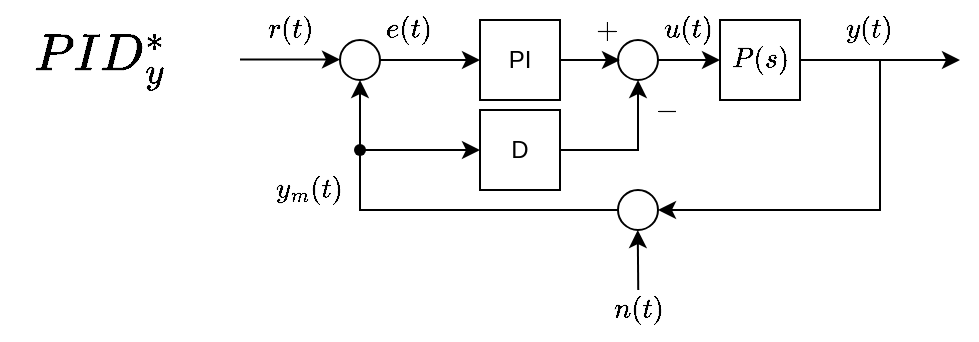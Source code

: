 <mxfile version="24.7.17">
  <diagram name="Pagina-1" id="fk18k3vvKVadnJfpxgea">
    <mxGraphModel dx="676" dy="391" grid="1" gridSize="10" guides="1" tooltips="1" connect="1" arrows="1" fold="1" page="1" pageScale="1" pageWidth="827" pageHeight="1169" math="1" shadow="0">
      <root>
        <mxCell id="0" />
        <mxCell id="1" parent="0" />
        <mxCell id="1Pbb4F1FioraSewEnY6i-1" style="edgeStyle=orthogonalEdgeStyle;rounded=0;orthogonalLoop=1;jettySize=auto;html=1;" edge="1" parent="1" source="1Pbb4F1FioraSewEnY6i-2">
          <mxGeometry relative="1" as="geometry">
            <mxPoint x="390" y="300" as="targetPoint" />
          </mxGeometry>
        </mxCell>
        <mxCell id="1Pbb4F1FioraSewEnY6i-2" value="PI" style="rounded=0;whiteSpace=wrap;html=1;fillColor=none;" vertex="1" parent="1">
          <mxGeometry x="320" y="280" width="40" height="40" as="geometry" />
        </mxCell>
        <mxCell id="1Pbb4F1FioraSewEnY6i-3" style="edgeStyle=orthogonalEdgeStyle;rounded=0;orthogonalLoop=1;jettySize=auto;html=1;" edge="1" parent="1" source="1Pbb4F1FioraSewEnY6i-4">
          <mxGeometry relative="1" as="geometry">
            <mxPoint x="560" y="300" as="targetPoint" />
          </mxGeometry>
        </mxCell>
        <mxCell id="1Pbb4F1FioraSewEnY6i-4" value="\(P(s)\)" style="rounded=0;whiteSpace=wrap;html=1;fillColor=none;" vertex="1" parent="1">
          <mxGeometry x="440" y="280" width="40" height="40" as="geometry" />
        </mxCell>
        <mxCell id="1Pbb4F1FioraSewEnY6i-5" style="edgeStyle=orthogonalEdgeStyle;rounded=0;orthogonalLoop=1;jettySize=auto;html=1;entryX=0;entryY=0.5;entryDx=0;entryDy=0;" edge="1" parent="1" source="1Pbb4F1FioraSewEnY6i-6" target="1Pbb4F1FioraSewEnY6i-2">
          <mxGeometry relative="1" as="geometry" />
        </mxCell>
        <mxCell id="1Pbb4F1FioraSewEnY6i-6" value="" style="ellipse;whiteSpace=wrap;html=1;aspect=fixed;fillColor=none;" vertex="1" parent="1">
          <mxGeometry x="250" y="290" width="20" height="20" as="geometry" />
        </mxCell>
        <mxCell id="1Pbb4F1FioraSewEnY6i-7" style="edgeStyle=orthogonalEdgeStyle;rounded=0;orthogonalLoop=1;jettySize=auto;html=1;entryX=0;entryY=0.5;entryDx=0;entryDy=0;" edge="1" parent="1">
          <mxGeometry relative="1" as="geometry">
            <mxPoint x="200" y="299.76" as="sourcePoint" />
            <mxPoint x="250" y="299.76" as="targetPoint" />
          </mxGeometry>
        </mxCell>
        <mxCell id="1Pbb4F1FioraSewEnY6i-8" style="edgeStyle=orthogonalEdgeStyle;rounded=0;orthogonalLoop=1;jettySize=auto;html=1;entryX=0.5;entryY=1;entryDx=0;entryDy=0;" edge="1" parent="1" source="1Pbb4F1FioraSewEnY6i-9" target="1Pbb4F1FioraSewEnY6i-6">
          <mxGeometry relative="1" as="geometry" />
        </mxCell>
        <mxCell id="1Pbb4F1FioraSewEnY6i-9" value="" style="ellipse;whiteSpace=wrap;html=1;aspect=fixed;fillColor=none;" vertex="1" parent="1">
          <mxGeometry x="389" y="365" width="20" height="20" as="geometry" />
        </mxCell>
        <mxCell id="1Pbb4F1FioraSewEnY6i-10" value="" style="endArrow=classic;html=1;rounded=0;entryX=1;entryY=0.5;entryDx=0;entryDy=0;" edge="1" parent="1" target="1Pbb4F1FioraSewEnY6i-9">
          <mxGeometry width="50" height="50" relative="1" as="geometry">
            <mxPoint x="520" y="300" as="sourcePoint" />
            <mxPoint x="390" y="270" as="targetPoint" />
            <Array as="points">
              <mxPoint x="520" y="375" />
            </Array>
          </mxGeometry>
        </mxCell>
        <mxCell id="1Pbb4F1FioraSewEnY6i-11" value="\(r(t)\)" style="text;html=1;align=center;verticalAlign=middle;whiteSpace=wrap;rounded=0;" vertex="1" parent="1">
          <mxGeometry x="210" y="270" width="30" height="30" as="geometry" />
        </mxCell>
        <mxCell id="1Pbb4F1FioraSewEnY6i-12" value="\(e(t)\)" style="text;html=1;align=center;verticalAlign=middle;whiteSpace=wrap;rounded=0;" vertex="1" parent="1">
          <mxGeometry x="270" y="270" width="30" height="30" as="geometry" />
        </mxCell>
        <mxCell id="1Pbb4F1FioraSewEnY6i-13" value="\(u(t)\)" style="text;html=1;align=center;verticalAlign=middle;whiteSpace=wrap;rounded=0;" vertex="1" parent="1">
          <mxGeometry x="409" y="270" width="30" height="30" as="geometry" />
        </mxCell>
        <mxCell id="1Pbb4F1FioraSewEnY6i-14" value="\(y(t)\)" style="text;html=1;align=center;verticalAlign=middle;whiteSpace=wrap;rounded=0;" vertex="1" parent="1">
          <mxGeometry x="500" y="270" width="30" height="30" as="geometry" />
        </mxCell>
        <mxCell id="1Pbb4F1FioraSewEnY6i-15" value="\(y_m(t)\)" style="text;html=1;align=center;verticalAlign=middle;whiteSpace=wrap;rounded=0;" vertex="1" parent="1">
          <mxGeometry x="220" y="350" width="30" height="30" as="geometry" />
        </mxCell>
        <mxCell id="1Pbb4F1FioraSewEnY6i-16" value="" style="endArrow=classic;html=1;rounded=0;" edge="1" parent="1">
          <mxGeometry width="50" height="50" relative="1" as="geometry">
            <mxPoint x="399.12" y="415" as="sourcePoint" />
            <mxPoint x="398.88" y="385" as="targetPoint" />
          </mxGeometry>
        </mxCell>
        <mxCell id="1Pbb4F1FioraSewEnY6i-17" value="\(n(t)\)" style="text;html=1;align=center;verticalAlign=middle;whiteSpace=wrap;rounded=0;" vertex="1" parent="1">
          <mxGeometry x="384" y="410" width="30" height="30" as="geometry" />
        </mxCell>
        <mxCell id="1Pbb4F1FioraSewEnY6i-18" value="\(PID_y^*\)" style="text;html=1;align=center;verticalAlign=middle;whiteSpace=wrap;rounded=0;fontSize=22;" vertex="1" parent="1">
          <mxGeometry x="80" y="275" width="100" height="50" as="geometry" />
        </mxCell>
        <mxCell id="1Pbb4F1FioraSewEnY6i-22" style="edgeStyle=orthogonalEdgeStyle;rounded=0;orthogonalLoop=1;jettySize=auto;html=1;entryX=0.5;entryY=1;entryDx=0;entryDy=0;" edge="1" parent="1" source="1Pbb4F1FioraSewEnY6i-19" target="1Pbb4F1FioraSewEnY6i-20">
          <mxGeometry relative="1" as="geometry" />
        </mxCell>
        <mxCell id="1Pbb4F1FioraSewEnY6i-19" value="D" style="rounded=0;whiteSpace=wrap;html=1;fillColor=none;" vertex="1" parent="1">
          <mxGeometry x="320" y="325" width="40" height="40" as="geometry" />
        </mxCell>
        <mxCell id="1Pbb4F1FioraSewEnY6i-21" style="edgeStyle=orthogonalEdgeStyle;rounded=0;orthogonalLoop=1;jettySize=auto;html=1;entryX=0;entryY=0.5;entryDx=0;entryDy=0;" edge="1" parent="1" source="1Pbb4F1FioraSewEnY6i-20" target="1Pbb4F1FioraSewEnY6i-4">
          <mxGeometry relative="1" as="geometry" />
        </mxCell>
        <mxCell id="1Pbb4F1FioraSewEnY6i-20" value="" style="ellipse;whiteSpace=wrap;html=1;aspect=fixed;fillColor=none;" vertex="1" parent="1">
          <mxGeometry x="389" y="290" width="20" height="20" as="geometry" />
        </mxCell>
        <mxCell id="1Pbb4F1FioraSewEnY6i-23" value="\(-\)" style="text;html=1;align=center;verticalAlign=middle;whiteSpace=wrap;rounded=0;" vertex="1" parent="1">
          <mxGeometry x="399" y="310" width="30" height="30" as="geometry" />
        </mxCell>
        <mxCell id="1Pbb4F1FioraSewEnY6i-24" value="\(+\)" style="text;html=1;align=center;verticalAlign=middle;whiteSpace=wrap;rounded=0;" vertex="1" parent="1">
          <mxGeometry x="369" y="270" width="30" height="30" as="geometry" />
        </mxCell>
        <mxCell id="1Pbb4F1FioraSewEnY6i-25" value="" style="endArrow=classic;html=1;rounded=0;entryX=0;entryY=0.5;entryDx=0;entryDy=0;" edge="1" parent="1" source="1Pbb4F1FioraSewEnY6i-26" target="1Pbb4F1FioraSewEnY6i-19">
          <mxGeometry width="50" height="50" relative="1" as="geometry">
            <mxPoint x="260" y="345" as="sourcePoint" />
            <mxPoint x="400" y="300" as="targetPoint" />
          </mxGeometry>
        </mxCell>
        <mxCell id="1Pbb4F1FioraSewEnY6i-27" value="" style="endArrow=classic;html=1;rounded=0;entryDx=0;entryDy=0;" edge="1" parent="1" target="1Pbb4F1FioraSewEnY6i-26">
          <mxGeometry width="50" height="50" relative="1" as="geometry">
            <mxPoint x="260" y="345" as="sourcePoint" />
            <mxPoint x="320" y="345" as="targetPoint" />
          </mxGeometry>
        </mxCell>
        <mxCell id="1Pbb4F1FioraSewEnY6i-26" value="" style="shape=waypoint;sketch=0;fillStyle=solid;size=6;pointerEvents=1;points=[];fillColor=none;resizable=0;rotatable=0;perimeter=centerPerimeter;snapToPoint=1;" vertex="1" parent="1">
          <mxGeometry x="250" y="335" width="20" height="20" as="geometry" />
        </mxCell>
      </root>
    </mxGraphModel>
  </diagram>
</mxfile>
